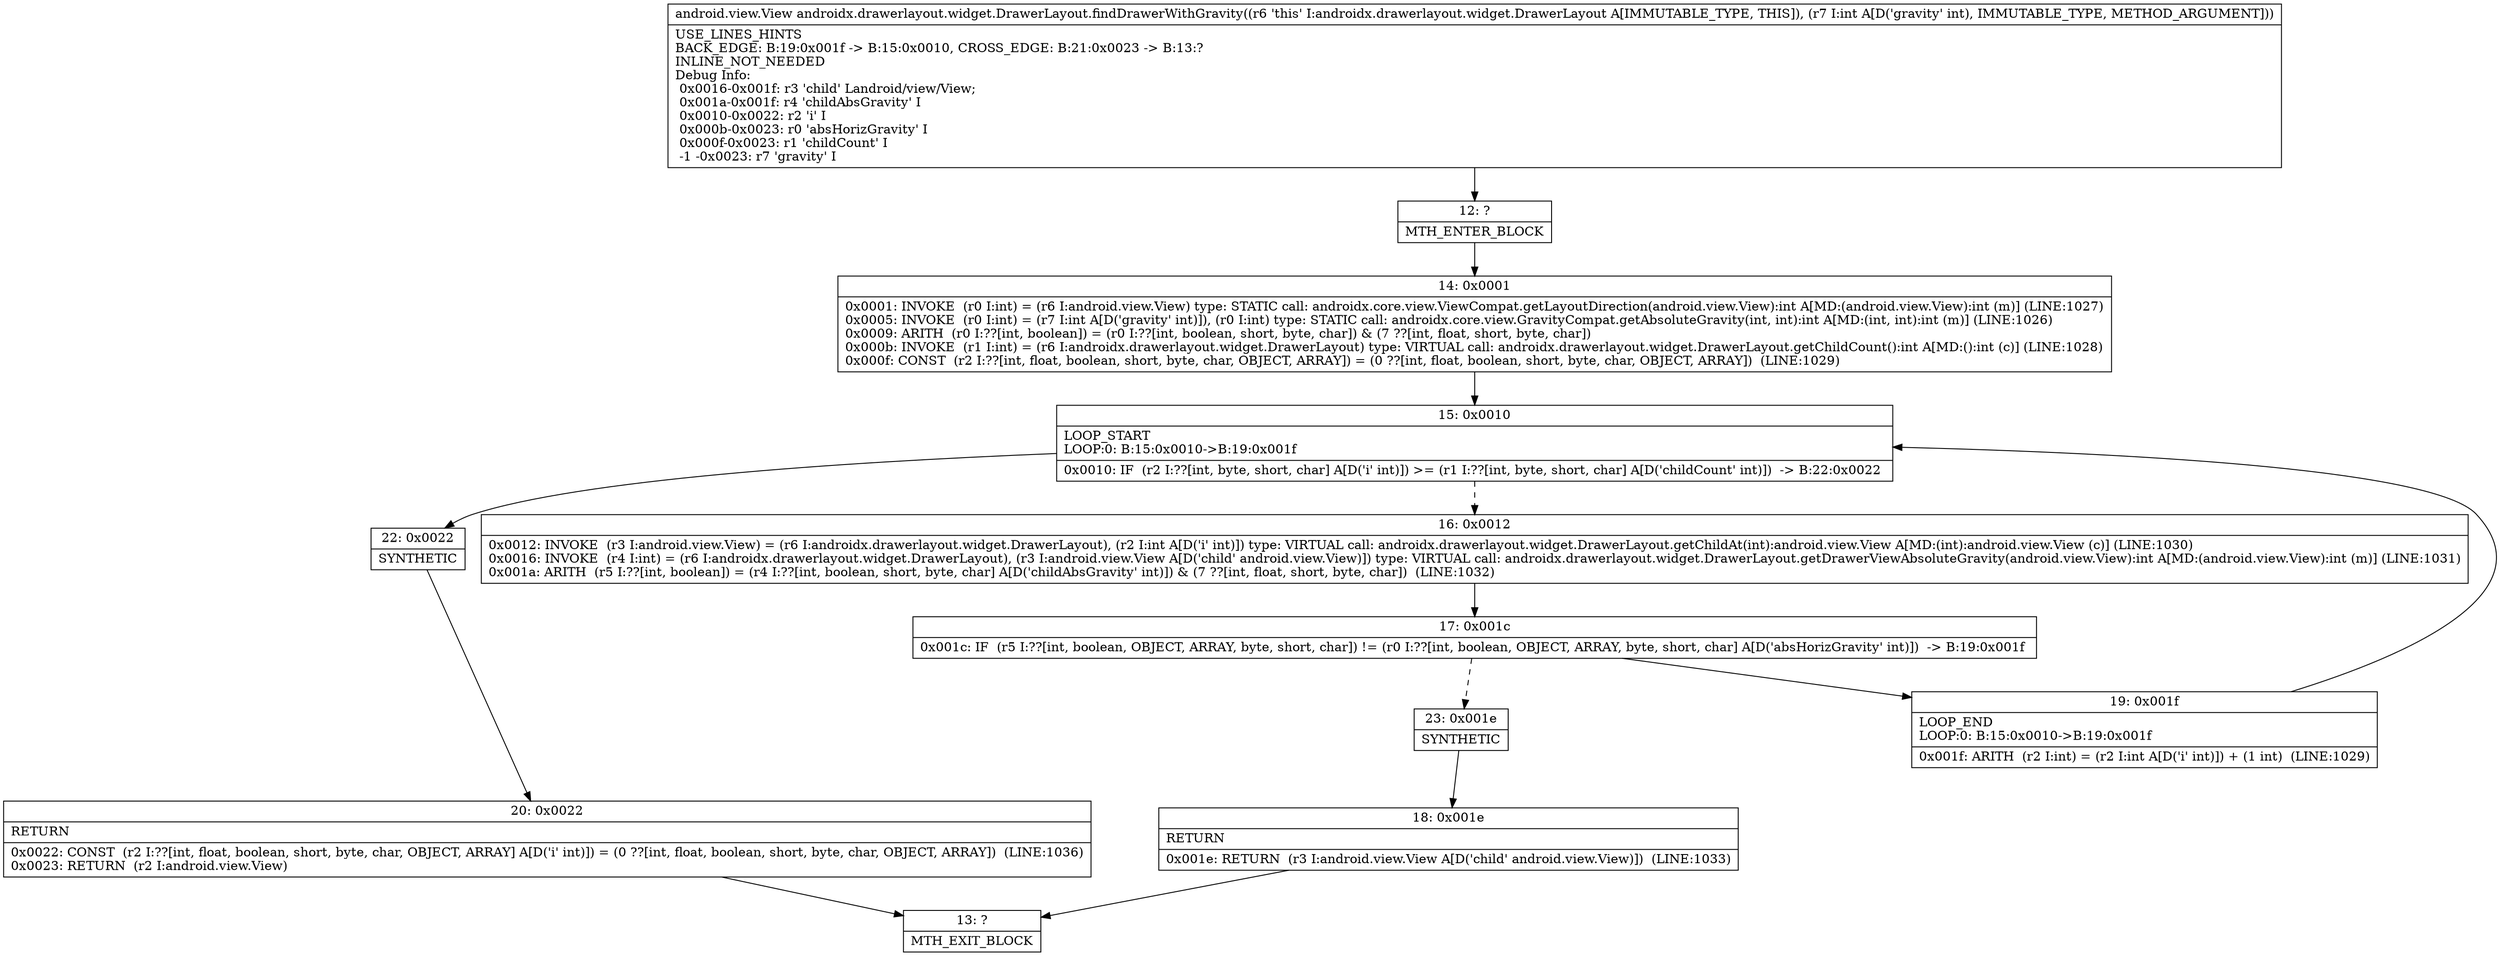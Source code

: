 digraph "CFG forandroidx.drawerlayout.widget.DrawerLayout.findDrawerWithGravity(I)Landroid\/view\/View;" {
Node_12 [shape=record,label="{12\:\ ?|MTH_ENTER_BLOCK\l}"];
Node_14 [shape=record,label="{14\:\ 0x0001|0x0001: INVOKE  (r0 I:int) = (r6 I:android.view.View) type: STATIC call: androidx.core.view.ViewCompat.getLayoutDirection(android.view.View):int A[MD:(android.view.View):int (m)] (LINE:1027)\l0x0005: INVOKE  (r0 I:int) = (r7 I:int A[D('gravity' int)]), (r0 I:int) type: STATIC call: androidx.core.view.GravityCompat.getAbsoluteGravity(int, int):int A[MD:(int, int):int (m)] (LINE:1026)\l0x0009: ARITH  (r0 I:??[int, boolean]) = (r0 I:??[int, boolean, short, byte, char]) & (7 ??[int, float, short, byte, char]) \l0x000b: INVOKE  (r1 I:int) = (r6 I:androidx.drawerlayout.widget.DrawerLayout) type: VIRTUAL call: androidx.drawerlayout.widget.DrawerLayout.getChildCount():int A[MD:():int (c)] (LINE:1028)\l0x000f: CONST  (r2 I:??[int, float, boolean, short, byte, char, OBJECT, ARRAY]) = (0 ??[int, float, boolean, short, byte, char, OBJECT, ARRAY])  (LINE:1029)\l}"];
Node_15 [shape=record,label="{15\:\ 0x0010|LOOP_START\lLOOP:0: B:15:0x0010\-\>B:19:0x001f\l|0x0010: IF  (r2 I:??[int, byte, short, char] A[D('i' int)]) \>= (r1 I:??[int, byte, short, char] A[D('childCount' int)])  \-\> B:22:0x0022 \l}"];
Node_16 [shape=record,label="{16\:\ 0x0012|0x0012: INVOKE  (r3 I:android.view.View) = (r6 I:androidx.drawerlayout.widget.DrawerLayout), (r2 I:int A[D('i' int)]) type: VIRTUAL call: androidx.drawerlayout.widget.DrawerLayout.getChildAt(int):android.view.View A[MD:(int):android.view.View (c)] (LINE:1030)\l0x0016: INVOKE  (r4 I:int) = (r6 I:androidx.drawerlayout.widget.DrawerLayout), (r3 I:android.view.View A[D('child' android.view.View)]) type: VIRTUAL call: androidx.drawerlayout.widget.DrawerLayout.getDrawerViewAbsoluteGravity(android.view.View):int A[MD:(android.view.View):int (m)] (LINE:1031)\l0x001a: ARITH  (r5 I:??[int, boolean]) = (r4 I:??[int, boolean, short, byte, char] A[D('childAbsGravity' int)]) & (7 ??[int, float, short, byte, char])  (LINE:1032)\l}"];
Node_17 [shape=record,label="{17\:\ 0x001c|0x001c: IF  (r5 I:??[int, boolean, OBJECT, ARRAY, byte, short, char]) != (r0 I:??[int, boolean, OBJECT, ARRAY, byte, short, char] A[D('absHorizGravity' int)])  \-\> B:19:0x001f \l}"];
Node_19 [shape=record,label="{19\:\ 0x001f|LOOP_END\lLOOP:0: B:15:0x0010\-\>B:19:0x001f\l|0x001f: ARITH  (r2 I:int) = (r2 I:int A[D('i' int)]) + (1 int)  (LINE:1029)\l}"];
Node_23 [shape=record,label="{23\:\ 0x001e|SYNTHETIC\l}"];
Node_18 [shape=record,label="{18\:\ 0x001e|RETURN\l|0x001e: RETURN  (r3 I:android.view.View A[D('child' android.view.View)])  (LINE:1033)\l}"];
Node_13 [shape=record,label="{13\:\ ?|MTH_EXIT_BLOCK\l}"];
Node_22 [shape=record,label="{22\:\ 0x0022|SYNTHETIC\l}"];
Node_20 [shape=record,label="{20\:\ 0x0022|RETURN\l|0x0022: CONST  (r2 I:??[int, float, boolean, short, byte, char, OBJECT, ARRAY] A[D('i' int)]) = (0 ??[int, float, boolean, short, byte, char, OBJECT, ARRAY])  (LINE:1036)\l0x0023: RETURN  (r2 I:android.view.View) \l}"];
MethodNode[shape=record,label="{android.view.View androidx.drawerlayout.widget.DrawerLayout.findDrawerWithGravity((r6 'this' I:androidx.drawerlayout.widget.DrawerLayout A[IMMUTABLE_TYPE, THIS]), (r7 I:int A[D('gravity' int), IMMUTABLE_TYPE, METHOD_ARGUMENT]))  | USE_LINES_HINTS\lBACK_EDGE: B:19:0x001f \-\> B:15:0x0010, CROSS_EDGE: B:21:0x0023 \-\> B:13:?\lINLINE_NOT_NEEDED\lDebug Info:\l  0x0016\-0x001f: r3 'child' Landroid\/view\/View;\l  0x001a\-0x001f: r4 'childAbsGravity' I\l  0x0010\-0x0022: r2 'i' I\l  0x000b\-0x0023: r0 'absHorizGravity' I\l  0x000f\-0x0023: r1 'childCount' I\l  \-1 \-0x0023: r7 'gravity' I\l}"];
MethodNode -> Node_12;Node_12 -> Node_14;
Node_14 -> Node_15;
Node_15 -> Node_16[style=dashed];
Node_15 -> Node_22;
Node_16 -> Node_17;
Node_17 -> Node_19;
Node_17 -> Node_23[style=dashed];
Node_19 -> Node_15;
Node_23 -> Node_18;
Node_18 -> Node_13;
Node_22 -> Node_20;
Node_20 -> Node_13;
}

